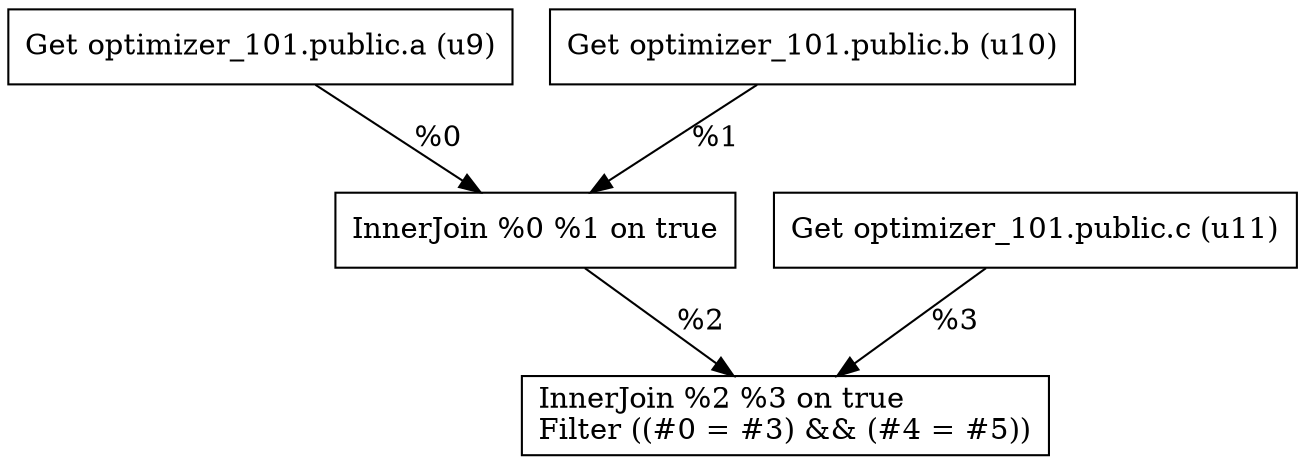 digraph G {
    node0 [shape = record, label="Get optimizer_101.public.a (u9)\l"]
    node1 [shape = record, label="Get optimizer_101.public.b (u10)\l"]
    node2 [shape = record, label="InnerJoin %0 %1 on true\l"]
    node3 [shape = record, label="Get optimizer_101.public.c (u11)\l"]
    node4 [shape = record, label="InnerJoin %2 %3 on true\lFilter ((#0 = #3) && (#4 = #5))\l"]
    node1 -> node2 [label = "%1\l"]
    node2 -> node4 [label = "%2\l"]
    node3 -> node4 [label = "%3\l"]
    node0 -> node2 [label = "%0\l"]
}
